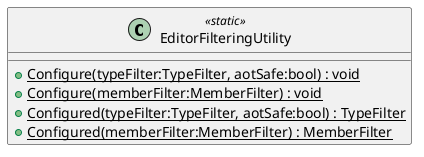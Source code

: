 @startuml
class EditorFilteringUtility <<static>> {
    + {static} Configure(typeFilter:TypeFilter, aotSafe:bool) : void
    + {static} Configure(memberFilter:MemberFilter) : void
    + {static} Configured(typeFilter:TypeFilter, aotSafe:bool) : TypeFilter
    + {static} Configured(memberFilter:MemberFilter) : MemberFilter
}
@enduml
